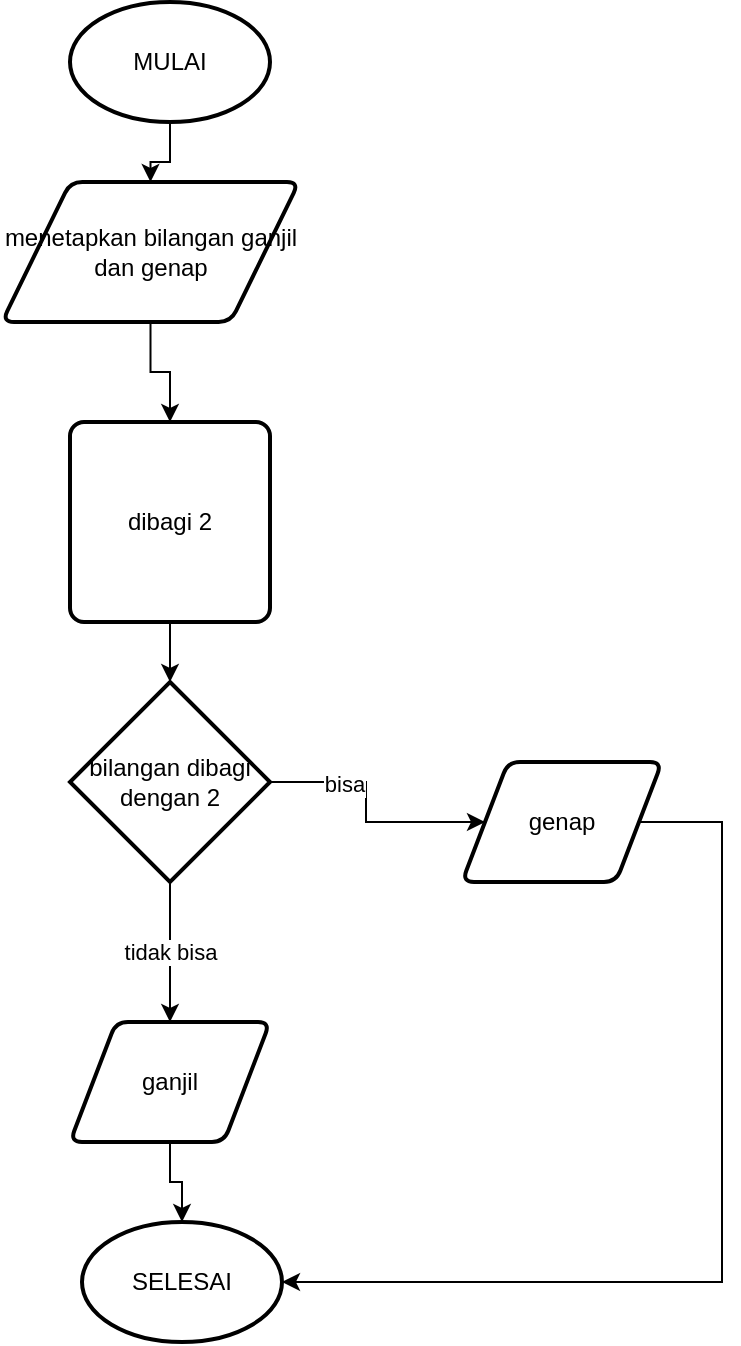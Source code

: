 <mxfile version="22.0.4" type="github">
  <diagram id="C5RBs43oDa-KdzZeNtuy" name="Page-1">
    <mxGraphModel dx="880" dy="1639" grid="1" gridSize="10" guides="1" tooltips="1" connect="1" arrows="1" fold="1" page="1" pageScale="1" pageWidth="827" pageHeight="1169" math="0" shadow="0">
      <root>
        <mxCell id="WIyWlLk6GJQsqaUBKTNV-0" />
        <mxCell id="WIyWlLk6GJQsqaUBKTNV-1" parent="WIyWlLk6GJQsqaUBKTNV-0" />
        <mxCell id="IIC7j5K11LUe31Rnxvh0-0" value="" style="edgeStyle=orthogonalEdgeStyle;rounded=0;orthogonalLoop=1;jettySize=auto;html=1;" edge="1" parent="WIyWlLk6GJQsqaUBKTNV-1" source="IIC7j5K11LUe31Rnxvh0-1" target="IIC7j5K11LUe31Rnxvh0-3">
          <mxGeometry relative="1" as="geometry" />
        </mxCell>
        <mxCell id="IIC7j5K11LUe31Rnxvh0-1" value="MULAI" style="strokeWidth=2;html=1;shape=mxgraph.flowchart.start_1;whiteSpace=wrap;" vertex="1" parent="WIyWlLk6GJQsqaUBKTNV-1">
          <mxGeometry x="364" y="-420" width="100" height="60" as="geometry" />
        </mxCell>
        <mxCell id="IIC7j5K11LUe31Rnxvh0-2" value="" style="edgeStyle=orthogonalEdgeStyle;rounded=0;orthogonalLoop=1;jettySize=auto;html=1;" edge="1" parent="WIyWlLk6GJQsqaUBKTNV-1" source="IIC7j5K11LUe31Rnxvh0-3" target="IIC7j5K11LUe31Rnxvh0-5">
          <mxGeometry relative="1" as="geometry" />
        </mxCell>
        <mxCell id="IIC7j5K11LUe31Rnxvh0-3" value="menetapkan bilangan ganjil dan genap" style="shape=parallelogram;html=1;strokeWidth=2;perimeter=parallelogramPerimeter;whiteSpace=wrap;rounded=1;arcSize=12;size=0.23;" vertex="1" parent="WIyWlLk6GJQsqaUBKTNV-1">
          <mxGeometry x="330" y="-330" width="148.5" height="70" as="geometry" />
        </mxCell>
        <mxCell id="IIC7j5K11LUe31Rnxvh0-4" value="" style="edgeStyle=orthogonalEdgeStyle;rounded=0;orthogonalLoop=1;jettySize=auto;html=1;" edge="1" parent="WIyWlLk6GJQsqaUBKTNV-1" source="IIC7j5K11LUe31Rnxvh0-5" target="IIC7j5K11LUe31Rnxvh0-10">
          <mxGeometry relative="1" as="geometry" />
        </mxCell>
        <mxCell id="IIC7j5K11LUe31Rnxvh0-5" value="dibagi 2" style="rounded=1;whiteSpace=wrap;html=1;absoluteArcSize=1;arcSize=14;strokeWidth=2;" vertex="1" parent="WIyWlLk6GJQsqaUBKTNV-1">
          <mxGeometry x="364" y="-210" width="100" height="100" as="geometry" />
        </mxCell>
        <mxCell id="IIC7j5K11LUe31Rnxvh0-6" value="" style="edgeStyle=orthogonalEdgeStyle;rounded=0;orthogonalLoop=1;jettySize=auto;html=1;" edge="1" parent="WIyWlLk6GJQsqaUBKTNV-1" source="IIC7j5K11LUe31Rnxvh0-10" target="IIC7j5K11LUe31Rnxvh0-11">
          <mxGeometry relative="1" as="geometry" />
        </mxCell>
        <mxCell id="IIC7j5K11LUe31Rnxvh0-7" value="bisa" style="edgeLabel;html=1;align=center;verticalAlign=middle;resizable=0;points=[];" vertex="1" connectable="0" parent="IIC7j5K11LUe31Rnxvh0-6">
          <mxGeometry x="-0.42" y="-1" relative="1" as="geometry">
            <mxPoint as="offset" />
          </mxGeometry>
        </mxCell>
        <mxCell id="IIC7j5K11LUe31Rnxvh0-8" value="" style="edgeStyle=orthogonalEdgeStyle;rounded=0;orthogonalLoop=1;jettySize=auto;html=1;" edge="1" parent="WIyWlLk6GJQsqaUBKTNV-1" source="IIC7j5K11LUe31Rnxvh0-10" target="IIC7j5K11LUe31Rnxvh0-13">
          <mxGeometry relative="1" as="geometry" />
        </mxCell>
        <mxCell id="IIC7j5K11LUe31Rnxvh0-9" value="tidak bisa" style="edgeLabel;html=1;align=center;verticalAlign=middle;resizable=0;points=[];" vertex="1" connectable="0" parent="IIC7j5K11LUe31Rnxvh0-8">
          <mxGeometry relative="1" as="geometry">
            <mxPoint as="offset" />
          </mxGeometry>
        </mxCell>
        <mxCell id="IIC7j5K11LUe31Rnxvh0-10" value="bilangan dibagi dengan 2" style="strokeWidth=2;html=1;shape=mxgraph.flowchart.decision;whiteSpace=wrap;" vertex="1" parent="WIyWlLk6GJQsqaUBKTNV-1">
          <mxGeometry x="364" y="-80" width="100" height="100" as="geometry" />
        </mxCell>
        <mxCell id="IIC7j5K11LUe31Rnxvh0-11" value="genap" style="shape=parallelogram;html=1;strokeWidth=2;perimeter=parallelogramPerimeter;whiteSpace=wrap;rounded=1;arcSize=12;size=0.23;" vertex="1" parent="WIyWlLk6GJQsqaUBKTNV-1">
          <mxGeometry x="560" y="-40" width="100" height="60" as="geometry" />
        </mxCell>
        <mxCell id="IIC7j5K11LUe31Rnxvh0-12" value="" style="edgeStyle=orthogonalEdgeStyle;rounded=0;orthogonalLoop=1;jettySize=auto;html=1;" edge="1" parent="WIyWlLk6GJQsqaUBKTNV-1" source="IIC7j5K11LUe31Rnxvh0-13" target="IIC7j5K11LUe31Rnxvh0-14">
          <mxGeometry relative="1" as="geometry" />
        </mxCell>
        <mxCell id="IIC7j5K11LUe31Rnxvh0-13" value="ganjil" style="shape=parallelogram;html=1;strokeWidth=2;perimeter=parallelogramPerimeter;whiteSpace=wrap;rounded=1;arcSize=12;size=0.23;" vertex="1" parent="WIyWlLk6GJQsqaUBKTNV-1">
          <mxGeometry x="364" y="90" width="100" height="60" as="geometry" />
        </mxCell>
        <mxCell id="IIC7j5K11LUe31Rnxvh0-14" value="SELESAI" style="strokeWidth=2;html=1;shape=mxgraph.flowchart.start_1;whiteSpace=wrap;" vertex="1" parent="WIyWlLk6GJQsqaUBKTNV-1">
          <mxGeometry x="370" y="190" width="100" height="60" as="geometry" />
        </mxCell>
        <mxCell id="IIC7j5K11LUe31Rnxvh0-15" style="edgeStyle=orthogonalEdgeStyle;rounded=0;orthogonalLoop=1;jettySize=auto;html=1;exitX=1;exitY=0.5;exitDx=0;exitDy=0;entryX=1;entryY=0.5;entryDx=0;entryDy=0;entryPerimeter=0;" edge="1" parent="WIyWlLk6GJQsqaUBKTNV-1" source="IIC7j5K11LUe31Rnxvh0-11" target="IIC7j5K11LUe31Rnxvh0-14">
          <mxGeometry relative="1" as="geometry">
            <Array as="points">
              <mxPoint x="690" y="-10" />
              <mxPoint x="690" y="220" />
            </Array>
          </mxGeometry>
        </mxCell>
      </root>
    </mxGraphModel>
  </diagram>
</mxfile>
